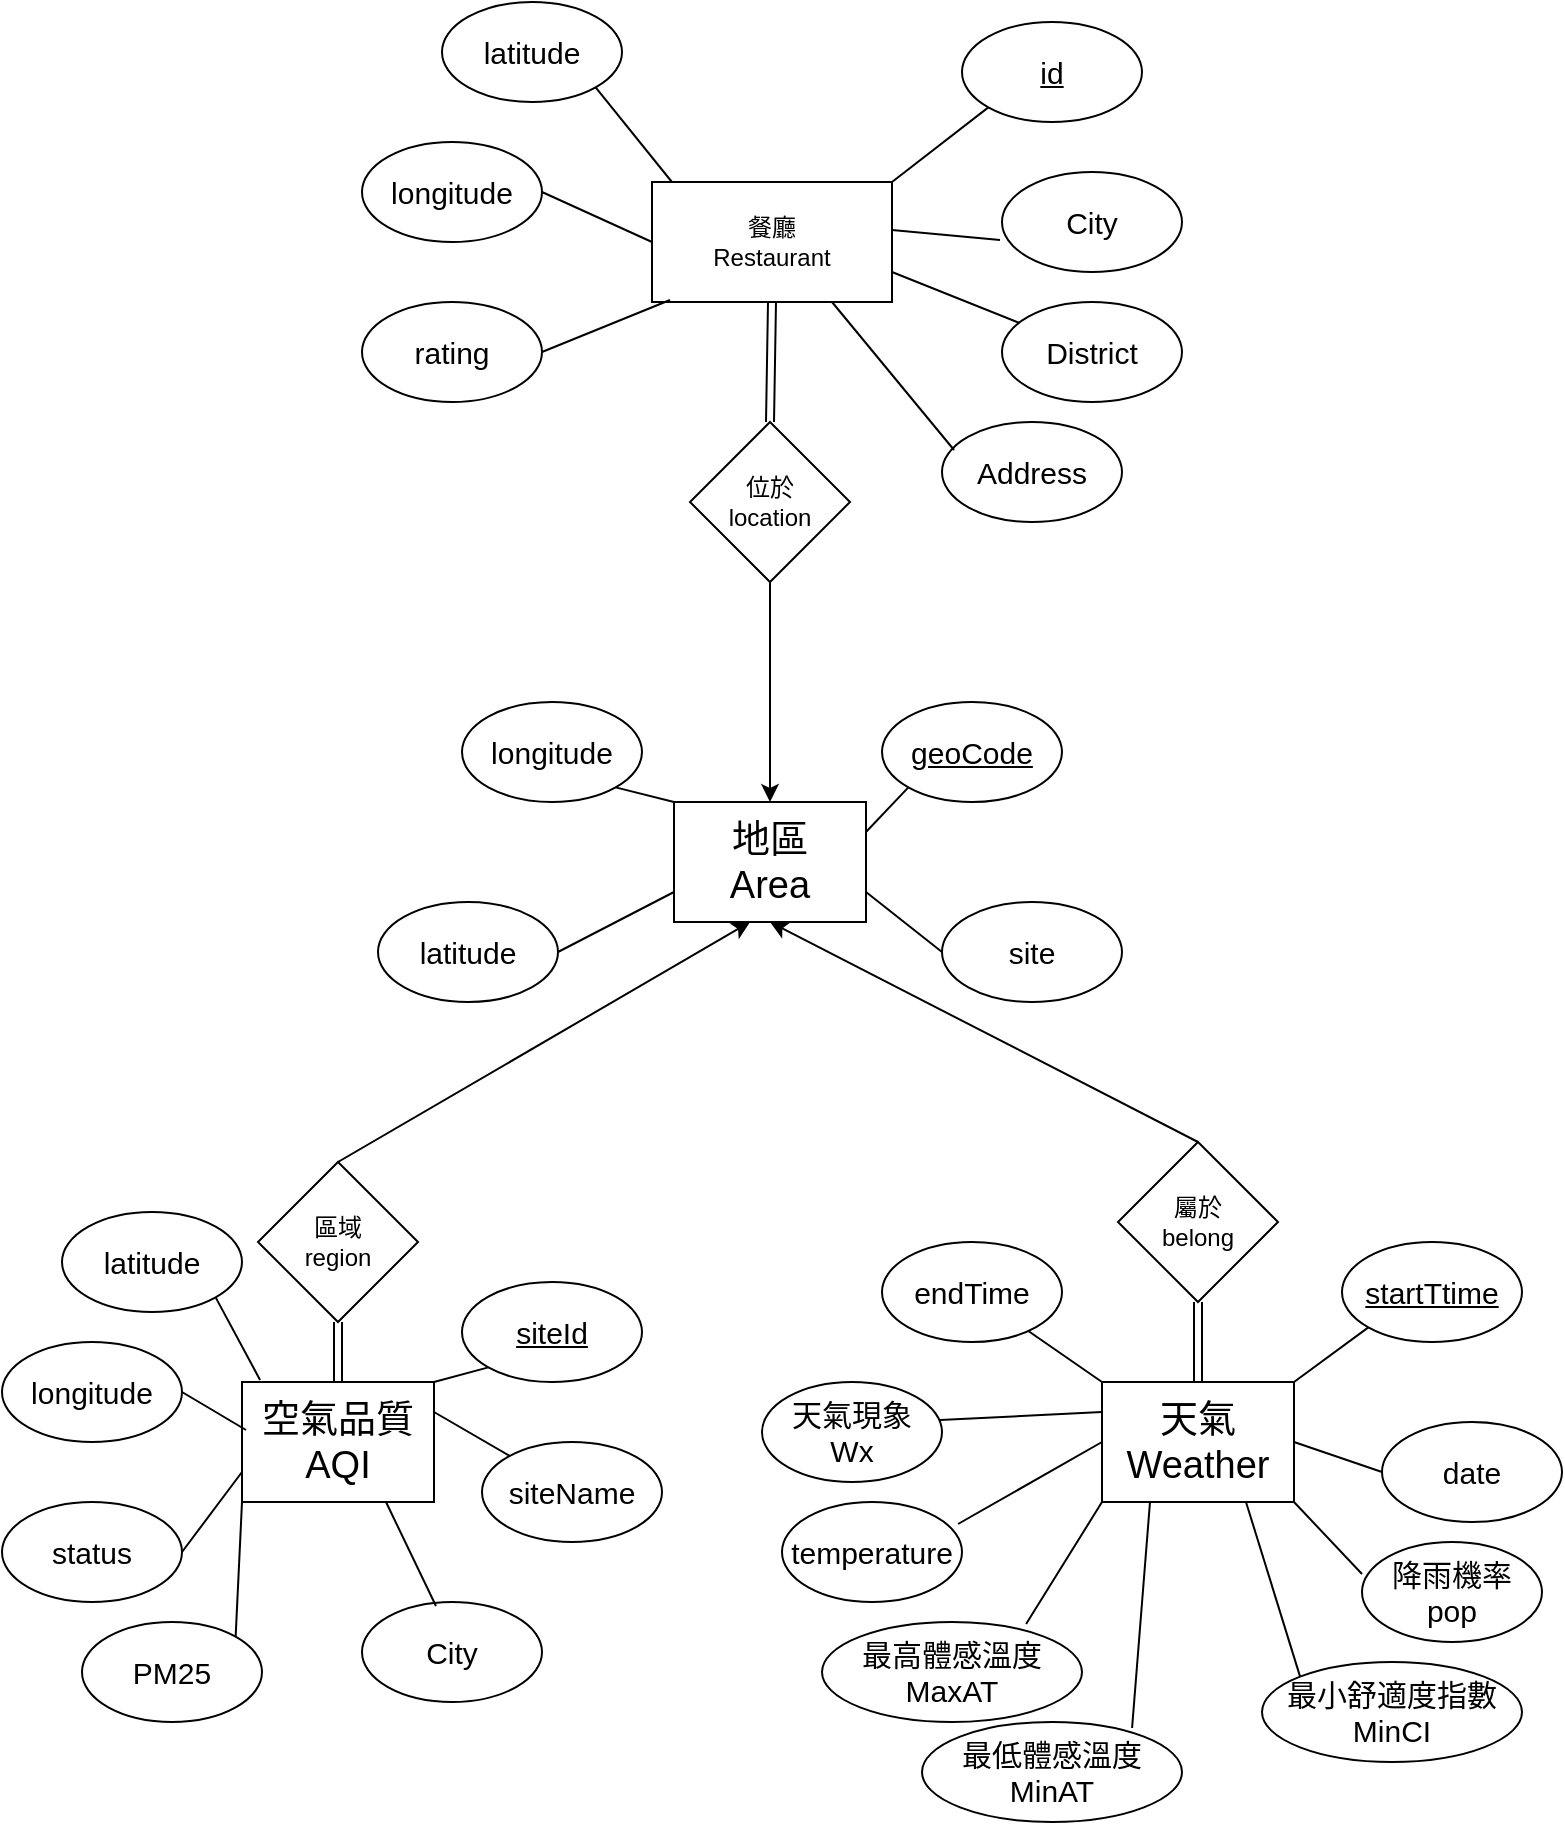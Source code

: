 <mxfile version="13.9.9" type="github"><diagram id="1id13Hlo0LUYdl84jNpW" name="Page-1"><mxGraphModel dx="1422" dy="794" grid="1" gridSize="10" guides="1" tooltips="1" connect="1" arrows="1" fold="1" page="1" pageScale="1" pageWidth="827" pageHeight="1169" math="0" shadow="0"><root><mxCell id="0"/><mxCell id="1" parent="0"/><mxCell id="9KsozdBD5rHiE_QyWyAq-3" value="&lt;font style=&quot;font-size: 19px&quot;&gt;地區&lt;br&gt;Area&lt;/font&gt;" style="rounded=0;whiteSpace=wrap;html=1;" vertex="1" parent="1"><mxGeometry x="376" y="450" width="96" height="60" as="geometry"/></mxCell><mxCell id="9KsozdBD5rHiE_QyWyAq-4" value="&lt;u&gt;&lt;font style=&quot;font-size: 15px&quot;&gt;geoCode&lt;/font&gt;&lt;/u&gt;" style="ellipse;whiteSpace=wrap;html=1;" vertex="1" parent="1"><mxGeometry x="480" y="400" width="90" height="50" as="geometry"/></mxCell><mxCell id="9KsozdBD5rHiE_QyWyAq-5" value="&lt;font style=&quot;font-size: 15px&quot;&gt;site&lt;/font&gt;" style="ellipse;whiteSpace=wrap;html=1;" vertex="1" parent="1"><mxGeometry x="510" y="500" width="90" height="50" as="geometry"/></mxCell><mxCell id="9KsozdBD5rHiE_QyWyAq-6" value="&lt;font style=&quot;font-size: 15px&quot;&gt;latitude&lt;/font&gt;" style="ellipse;whiteSpace=wrap;html=1;" vertex="1" parent="1"><mxGeometry x="228" y="500" width="90" height="50" as="geometry"/></mxCell><mxCell id="9KsozdBD5rHiE_QyWyAq-7" value="&lt;font style=&quot;font-size: 15px&quot;&gt;longitude&lt;/font&gt;" style="ellipse;whiteSpace=wrap;html=1;" vertex="1" parent="1"><mxGeometry x="270" y="400" width="90" height="50" as="geometry"/></mxCell><mxCell id="9KsozdBD5rHiE_QyWyAq-8" value="屬於&lt;br&gt;belong" style="rhombus;whiteSpace=wrap;html=1;" vertex="1" parent="1"><mxGeometry x="598" y="620" width="80" height="80" as="geometry"/></mxCell><mxCell id="9KsozdBD5rHiE_QyWyAq-9" value="&lt;font style=&quot;font-size: 19px&quot;&gt;天氣&lt;br&gt;Weather&lt;br&gt;&lt;/font&gt;" style="rounded=0;whiteSpace=wrap;html=1;" vertex="1" parent="1"><mxGeometry x="590" y="740" width="96" height="60" as="geometry"/></mxCell><mxCell id="9KsozdBD5rHiE_QyWyAq-10" value="&lt;span style=&quot;font-size: 15px&quot;&gt;&lt;u&gt;startTtime&lt;/u&gt;&lt;/span&gt;" style="ellipse;whiteSpace=wrap;html=1;" vertex="1" parent="1"><mxGeometry x="710" y="670" width="90" height="50" as="geometry"/></mxCell><mxCell id="9KsozdBD5rHiE_QyWyAq-11" value="&lt;font style=&quot;font-size: 15px&quot;&gt;date&lt;/font&gt;" style="ellipse;whiteSpace=wrap;html=1;" vertex="1" parent="1"><mxGeometry x="730" y="760" width="90" height="50" as="geometry"/></mxCell><mxCell id="9KsozdBD5rHiE_QyWyAq-12" value="&lt;font style=&quot;font-size: 15px&quot;&gt;endTime&lt;/font&gt;" style="ellipse;whiteSpace=wrap;html=1;" vertex="1" parent="1"><mxGeometry x="480" y="670" width="90" height="50" as="geometry"/></mxCell><mxCell id="9KsozdBD5rHiE_QyWyAq-13" value="&lt;font style=&quot;font-size: 15px&quot;&gt;天氣現象&lt;br&gt;Wx&lt;/font&gt;" style="ellipse;whiteSpace=wrap;html=1;" vertex="1" parent="1"><mxGeometry x="420" y="740" width="90" height="50" as="geometry"/></mxCell><mxCell id="9KsozdBD5rHiE_QyWyAq-14" value="&lt;font style=&quot;font-size: 15px&quot;&gt;降雨機率&lt;br&gt;pop&lt;br&gt;&lt;/font&gt;" style="ellipse;whiteSpace=wrap;html=1;" vertex="1" parent="1"><mxGeometry x="720" y="820" width="90" height="50" as="geometry"/></mxCell><mxCell id="9KsozdBD5rHiE_QyWyAq-15" value="&lt;font style=&quot;font-size: 15px&quot;&gt;temperature&lt;/font&gt;" style="ellipse;whiteSpace=wrap;html=1;" vertex="1" parent="1"><mxGeometry x="430" y="800" width="90" height="50" as="geometry"/></mxCell><mxCell id="9KsozdBD5rHiE_QyWyAq-16" value="&lt;font style=&quot;font-size: 15px&quot;&gt;最小舒適度指數&lt;br&gt;MinCI&lt;/font&gt;" style="ellipse;whiteSpace=wrap;html=1;" vertex="1" parent="1"><mxGeometry x="670" y="880" width="130" height="50" as="geometry"/></mxCell><mxCell id="9KsozdBD5rHiE_QyWyAq-17" value="&lt;font style=&quot;font-size: 15px&quot;&gt;最高體感溫度&lt;br&gt;MaxAT&lt;/font&gt;" style="ellipse;whiteSpace=wrap;html=1;" vertex="1" parent="1"><mxGeometry x="450" y="860" width="130" height="50" as="geometry"/></mxCell><mxCell id="9KsozdBD5rHiE_QyWyAq-18" value="&lt;font style=&quot;font-size: 15px&quot;&gt;最低體感溫度&lt;br&gt;MinAT&lt;/font&gt;" style="ellipse;whiteSpace=wrap;html=1;" vertex="1" parent="1"><mxGeometry x="500" y="910" width="130" height="50" as="geometry"/></mxCell><mxCell id="9KsozdBD5rHiE_QyWyAq-21" value="" style="endArrow=classic;html=1;exitX=0.5;exitY=0;exitDx=0;exitDy=0;entryX=0.5;entryY=1;entryDx=0;entryDy=0;" edge="1" parent="1" source="9KsozdBD5rHiE_QyWyAq-8" target="9KsozdBD5rHiE_QyWyAq-3"><mxGeometry width="50" height="50" relative="1" as="geometry"><mxPoint x="401" y="560" as="sourcePoint"/><mxPoint x="451" y="510" as="targetPoint"/></mxGeometry></mxCell><mxCell id="9KsozdBD5rHiE_QyWyAq-26" value="" style="shape=link;html=1;exitX=0.5;exitY=0;exitDx=0;exitDy=0;" edge="1" parent="1" source="9KsozdBD5rHiE_QyWyAq-9"><mxGeometry width="100" relative="1" as="geometry"><mxPoint x="540" y="660" as="sourcePoint"/><mxPoint x="638" y="700" as="targetPoint"/></mxGeometry></mxCell><mxCell id="9KsozdBD5rHiE_QyWyAq-27" value="" style="endArrow=none;html=1;entryX=1;entryY=0;entryDx=0;entryDy=0;exitX=0;exitY=1;exitDx=0;exitDy=0;" edge="1" parent="1" source="9KsozdBD5rHiE_QyWyAq-10" target="9KsozdBD5rHiE_QyWyAq-9"><mxGeometry width="50" height="50" relative="1" as="geometry"><mxPoint x="630" y="670" as="sourcePoint"/><mxPoint x="680" y="620" as="targetPoint"/></mxGeometry></mxCell><mxCell id="9KsozdBD5rHiE_QyWyAq-28" value="" style="endArrow=none;html=1;entryX=0;entryY=0;entryDx=0;entryDy=0;" edge="1" parent="1" source="9KsozdBD5rHiE_QyWyAq-12" target="9KsozdBD5rHiE_QyWyAq-9"><mxGeometry width="50" height="50" relative="1" as="geometry"><mxPoint x="630" y="670" as="sourcePoint"/><mxPoint x="680" y="620" as="targetPoint"/></mxGeometry></mxCell><mxCell id="9KsozdBD5rHiE_QyWyAq-29" value="" style="endArrow=none;html=1;entryX=1;entryY=0.5;entryDx=0;entryDy=0;exitX=0;exitY=0.5;exitDx=0;exitDy=0;" edge="1" parent="1" source="9KsozdBD5rHiE_QyWyAq-11" target="9KsozdBD5rHiE_QyWyAq-9"><mxGeometry width="50" height="50" relative="1" as="geometry"><mxPoint x="630" y="670" as="sourcePoint"/><mxPoint x="680" y="620" as="targetPoint"/></mxGeometry></mxCell><mxCell id="9KsozdBD5rHiE_QyWyAq-30" value="" style="endArrow=none;html=1;entryX=1;entryY=0.75;entryDx=0;entryDy=0;exitX=0;exitY=0.5;exitDx=0;exitDy=0;" edge="1" parent="1" source="9KsozdBD5rHiE_QyWyAq-5" target="9KsozdBD5rHiE_QyWyAq-3"><mxGeometry width="50" height="50" relative="1" as="geometry"><mxPoint x="520" y="544" as="sourcePoint"/><mxPoint x="460" y="640" as="targetPoint"/></mxGeometry></mxCell><mxCell id="9KsozdBD5rHiE_QyWyAq-31" value="" style="endArrow=none;html=1;entryX=0;entryY=0.25;entryDx=0;entryDy=0;exitX=0.989;exitY=0.38;exitDx=0;exitDy=0;exitPerimeter=0;" edge="1" parent="1" source="9KsozdBD5rHiE_QyWyAq-13" target="9KsozdBD5rHiE_QyWyAq-9"><mxGeometry width="50" height="50" relative="1" as="geometry"><mxPoint x="630" y="670" as="sourcePoint"/><mxPoint x="680" y="620" as="targetPoint"/></mxGeometry></mxCell><mxCell id="9KsozdBD5rHiE_QyWyAq-32" value="" style="endArrow=none;html=1;entryX=0;entryY=0.5;entryDx=0;entryDy=0;exitX=0.978;exitY=0.22;exitDx=0;exitDy=0;exitPerimeter=0;" edge="1" parent="1" source="9KsozdBD5rHiE_QyWyAq-15" target="9KsozdBD5rHiE_QyWyAq-9"><mxGeometry width="50" height="50" relative="1" as="geometry"><mxPoint x="630" y="670" as="sourcePoint"/><mxPoint x="680" y="620" as="targetPoint"/></mxGeometry></mxCell><mxCell id="9KsozdBD5rHiE_QyWyAq-33" value="" style="endArrow=none;html=1;entryX=0;entryY=1;entryDx=0;entryDy=0;exitX=0.785;exitY=0.02;exitDx=0;exitDy=0;exitPerimeter=0;" edge="1" parent="1" source="9KsozdBD5rHiE_QyWyAq-17" target="9KsozdBD5rHiE_QyWyAq-9"><mxGeometry width="50" height="50" relative="1" as="geometry"><mxPoint x="630" y="670" as="sourcePoint"/><mxPoint x="680" y="620" as="targetPoint"/></mxGeometry></mxCell><mxCell id="9KsozdBD5rHiE_QyWyAq-34" value="" style="endArrow=none;html=1;entryX=0.25;entryY=1;entryDx=0;entryDy=0;exitX=0.808;exitY=0.06;exitDx=0;exitDy=0;exitPerimeter=0;" edge="1" parent="1" source="9KsozdBD5rHiE_QyWyAq-18" target="9KsozdBD5rHiE_QyWyAq-9"><mxGeometry width="50" height="50" relative="1" as="geometry"><mxPoint x="630" y="670" as="sourcePoint"/><mxPoint x="680" y="620" as="targetPoint"/></mxGeometry></mxCell><mxCell id="9KsozdBD5rHiE_QyWyAq-35" value="" style="endArrow=none;html=1;entryX=0.75;entryY=1;entryDx=0;entryDy=0;exitX=0;exitY=0;exitDx=0;exitDy=0;" edge="1" parent="1" source="9KsozdBD5rHiE_QyWyAq-16" target="9KsozdBD5rHiE_QyWyAq-9"><mxGeometry width="50" height="50" relative="1" as="geometry"><mxPoint x="630" y="670" as="sourcePoint"/><mxPoint x="680" y="620" as="targetPoint"/></mxGeometry></mxCell><mxCell id="9KsozdBD5rHiE_QyWyAq-36" value="" style="endArrow=none;html=1;entryX=1;entryY=1;entryDx=0;entryDy=0;exitX=0;exitY=0.32;exitDx=0;exitDy=0;exitPerimeter=0;" edge="1" parent="1" source="9KsozdBD5rHiE_QyWyAq-14" target="9KsozdBD5rHiE_QyWyAq-9"><mxGeometry width="50" height="50" relative="1" as="geometry"><mxPoint x="630" y="670" as="sourcePoint"/><mxPoint x="680" y="620" as="targetPoint"/></mxGeometry></mxCell><mxCell id="9KsozdBD5rHiE_QyWyAq-39" value="" style="endArrow=none;html=1;entryX=1;entryY=0.25;entryDx=0;entryDy=0;exitX=0;exitY=1;exitDx=0;exitDy=0;" edge="1" parent="1" source="9KsozdBD5rHiE_QyWyAq-4" target="9KsozdBD5rHiE_QyWyAq-3"><mxGeometry width="50" height="50" relative="1" as="geometry"><mxPoint x="410" y="690" as="sourcePoint"/><mxPoint x="460" y="640" as="targetPoint"/></mxGeometry></mxCell><mxCell id="9KsozdBD5rHiE_QyWyAq-40" value="" style="endArrow=none;html=1;entryX=1;entryY=1;entryDx=0;entryDy=0;exitX=0;exitY=0;exitDx=0;exitDy=0;" edge="1" parent="1" source="9KsozdBD5rHiE_QyWyAq-3" target="9KsozdBD5rHiE_QyWyAq-7"><mxGeometry width="50" height="50" relative="1" as="geometry"><mxPoint x="410" y="690" as="sourcePoint"/><mxPoint x="460" y="640" as="targetPoint"/></mxGeometry></mxCell><mxCell id="9KsozdBD5rHiE_QyWyAq-41" value="" style="endArrow=none;html=1;entryX=1;entryY=0.5;entryDx=0;entryDy=0;exitX=0;exitY=0.75;exitDx=0;exitDy=0;" edge="1" parent="1" source="9KsozdBD5rHiE_QyWyAq-3" target="9KsozdBD5rHiE_QyWyAq-6"><mxGeometry width="50" height="50" relative="1" as="geometry"><mxPoint x="370" y="500" as="sourcePoint"/><mxPoint x="460" y="640" as="targetPoint"/></mxGeometry></mxCell><mxCell id="9KsozdBD5rHiE_QyWyAq-42" value="餐廳&lt;br&gt;Restaurant" style="rounded=0;whiteSpace=wrap;html=1;" vertex="1" parent="1"><mxGeometry x="365" y="140" width="120" height="60" as="geometry"/></mxCell><mxCell id="9KsozdBD5rHiE_QyWyAq-44" value="&lt;span style=&quot;font-size: 15px&quot;&gt;&lt;u&gt;id&lt;/u&gt;&lt;/span&gt;" style="ellipse;whiteSpace=wrap;html=1;" vertex="1" parent="1"><mxGeometry x="520" y="60" width="90" height="50" as="geometry"/></mxCell><mxCell id="9KsozdBD5rHiE_QyWyAq-45" value="&lt;font style=&quot;font-size: 15px&quot;&gt;City&lt;/font&gt;" style="ellipse;whiteSpace=wrap;html=1;" vertex="1" parent="1"><mxGeometry x="540" y="135" width="90" height="50" as="geometry"/></mxCell><mxCell id="9KsozdBD5rHiE_QyWyAq-46" value="&lt;font style=&quot;font-size: 15px&quot;&gt;District&lt;/font&gt;" style="ellipse;whiteSpace=wrap;html=1;" vertex="1" parent="1"><mxGeometry x="540" y="200" width="90" height="50" as="geometry"/></mxCell><mxCell id="9KsozdBD5rHiE_QyWyAq-48" value="&lt;font style=&quot;font-size: 15px&quot;&gt;longitude&lt;/font&gt;" style="ellipse;whiteSpace=wrap;html=1;" vertex="1" parent="1"><mxGeometry x="220" y="120" width="90" height="50" as="geometry"/></mxCell><mxCell id="9KsozdBD5rHiE_QyWyAq-49" value="&lt;font style=&quot;font-size: 15px&quot;&gt;latitude&lt;/font&gt;" style="ellipse;whiteSpace=wrap;html=1;" vertex="1" parent="1"><mxGeometry x="260" y="50" width="90" height="50" as="geometry"/></mxCell><mxCell id="9KsozdBD5rHiE_QyWyAq-50" value="&lt;font style=&quot;font-size: 15px&quot;&gt;Address&lt;/font&gt;" style="ellipse;whiteSpace=wrap;html=1;" vertex="1" parent="1"><mxGeometry x="510" y="260" width="90" height="50" as="geometry"/></mxCell><mxCell id="9KsozdBD5rHiE_QyWyAq-51" value="&lt;font style=&quot;font-size: 15px&quot;&gt;rating&lt;/font&gt;" style="ellipse;whiteSpace=wrap;html=1;" vertex="1" parent="1"><mxGeometry x="220" y="200" width="90" height="50" as="geometry"/></mxCell><mxCell id="9KsozdBD5rHiE_QyWyAq-54" style="edgeStyle=orthogonalEdgeStyle;rounded=0;orthogonalLoop=1;jettySize=auto;html=1;exitX=0.5;exitY=1;exitDx=0;exitDy=0;entryX=0.5;entryY=0;entryDx=0;entryDy=0;" edge="1" parent="1" source="9KsozdBD5rHiE_QyWyAq-52" target="9KsozdBD5rHiE_QyWyAq-3"><mxGeometry relative="1" as="geometry"/></mxCell><mxCell id="9KsozdBD5rHiE_QyWyAq-52" value="位於&lt;br&gt;location" style="rhombus;whiteSpace=wrap;html=1;" vertex="1" parent="1"><mxGeometry x="384" y="260" width="80" height="80" as="geometry"/></mxCell><mxCell id="9KsozdBD5rHiE_QyWyAq-55" value="" style="shape=link;html=1;entryX=0.5;entryY=0;entryDx=0;entryDy=0;exitX=0.5;exitY=1;exitDx=0;exitDy=0;" edge="1" parent="1" source="9KsozdBD5rHiE_QyWyAq-42" target="9KsozdBD5rHiE_QyWyAq-52"><mxGeometry width="100" relative="1" as="geometry"><mxPoint x="320" y="440" as="sourcePoint"/><mxPoint x="420" y="440" as="targetPoint"/></mxGeometry></mxCell><mxCell id="9KsozdBD5rHiE_QyWyAq-56" value="" style="endArrow=none;html=1;entryX=0.75;entryY=1;entryDx=0;entryDy=0;exitX=0.067;exitY=0.28;exitDx=0;exitDy=0;exitPerimeter=0;" edge="1" parent="1" source="9KsozdBD5rHiE_QyWyAq-50" target="9KsozdBD5rHiE_QyWyAq-42"><mxGeometry width="50" height="50" relative="1" as="geometry"><mxPoint x="350" y="360" as="sourcePoint"/><mxPoint x="400" y="310" as="targetPoint"/></mxGeometry></mxCell><mxCell id="9KsozdBD5rHiE_QyWyAq-57" value="" style="endArrow=none;html=1;entryX=1;entryY=0.75;entryDx=0;entryDy=0;" edge="1" parent="1" source="9KsozdBD5rHiE_QyWyAq-46" target="9KsozdBD5rHiE_QyWyAq-42"><mxGeometry width="50" height="50" relative="1" as="geometry"><mxPoint x="350" y="360" as="sourcePoint"/><mxPoint x="400" y="310" as="targetPoint"/></mxGeometry></mxCell><mxCell id="9KsozdBD5rHiE_QyWyAq-58" value="" style="endArrow=none;html=1;entryX=1;entryY=0.4;entryDx=0;entryDy=0;entryPerimeter=0;exitX=-0.011;exitY=0.68;exitDx=0;exitDy=0;exitPerimeter=0;" edge="1" parent="1" source="9KsozdBD5rHiE_QyWyAq-45" target="9KsozdBD5rHiE_QyWyAq-42"><mxGeometry width="50" height="50" relative="1" as="geometry"><mxPoint x="350" y="360" as="sourcePoint"/><mxPoint x="400" y="310" as="targetPoint"/></mxGeometry></mxCell><mxCell id="9KsozdBD5rHiE_QyWyAq-59" value="" style="endArrow=none;html=1;entryX=1;entryY=0;entryDx=0;entryDy=0;exitX=0;exitY=1;exitDx=0;exitDy=0;" edge="1" parent="1" source="9KsozdBD5rHiE_QyWyAq-44" target="9KsozdBD5rHiE_QyWyAq-42"><mxGeometry width="50" height="50" relative="1" as="geometry"><mxPoint x="350" y="360" as="sourcePoint"/><mxPoint x="400" y="310" as="targetPoint"/></mxGeometry></mxCell><mxCell id="9KsozdBD5rHiE_QyWyAq-60" value="" style="endArrow=none;html=1;entryX=0.083;entryY=0;entryDx=0;entryDy=0;entryPerimeter=0;exitX=1;exitY=1;exitDx=0;exitDy=0;" edge="1" parent="1" source="9KsozdBD5rHiE_QyWyAq-49" target="9KsozdBD5rHiE_QyWyAq-42"><mxGeometry width="50" height="50" relative="1" as="geometry"><mxPoint x="350" y="360" as="sourcePoint"/><mxPoint x="400" y="310" as="targetPoint"/></mxGeometry></mxCell><mxCell id="9KsozdBD5rHiE_QyWyAq-61" value="" style="endArrow=none;html=1;entryX=0;entryY=0.5;entryDx=0;entryDy=0;exitX=1;exitY=0.5;exitDx=0;exitDy=0;" edge="1" parent="1" source="9KsozdBD5rHiE_QyWyAq-48" target="9KsozdBD5rHiE_QyWyAq-42"><mxGeometry width="50" height="50" relative="1" as="geometry"><mxPoint x="350" y="360" as="sourcePoint"/><mxPoint x="400" y="310" as="targetPoint"/></mxGeometry></mxCell><mxCell id="9KsozdBD5rHiE_QyWyAq-62" value="" style="endArrow=none;html=1;entryX=0.075;entryY=0.983;entryDx=0;entryDy=0;entryPerimeter=0;exitX=1;exitY=0.5;exitDx=0;exitDy=0;" edge="1" parent="1" source="9KsozdBD5rHiE_QyWyAq-51" target="9KsozdBD5rHiE_QyWyAq-42"><mxGeometry width="50" height="50" relative="1" as="geometry"><mxPoint x="350" y="360" as="sourcePoint"/><mxPoint x="400" y="310" as="targetPoint"/></mxGeometry></mxCell><mxCell id="9KsozdBD5rHiE_QyWyAq-63" value="&lt;font style=&quot;font-size: 19px&quot;&gt;空氣品質&lt;br&gt;AQI&lt;br&gt;&lt;/font&gt;" style="rounded=0;whiteSpace=wrap;html=1;" vertex="1" parent="1"><mxGeometry x="160" y="740" width="96" height="60" as="geometry"/></mxCell><mxCell id="9KsozdBD5rHiE_QyWyAq-64" value="&lt;span style=&quot;font-size: 15px&quot;&gt;&lt;u&gt;siteId&lt;/u&gt;&lt;/span&gt;" style="ellipse;whiteSpace=wrap;html=1;" vertex="1" parent="1"><mxGeometry x="270" y="690" width="90" height="50" as="geometry"/></mxCell><mxCell id="9KsozdBD5rHiE_QyWyAq-65" value="&lt;font style=&quot;font-size: 15px&quot;&gt;siteName&lt;/font&gt;" style="ellipse;whiteSpace=wrap;html=1;" vertex="1" parent="1"><mxGeometry x="280" y="770" width="90" height="50" as="geometry"/></mxCell><mxCell id="9KsozdBD5rHiE_QyWyAq-66" value="&lt;font style=&quot;font-size: 15px&quot;&gt;City&lt;/font&gt;" style="ellipse;whiteSpace=wrap;html=1;" vertex="1" parent="1"><mxGeometry x="220" y="850" width="90" height="50" as="geometry"/></mxCell><mxCell id="9KsozdBD5rHiE_QyWyAq-67" value="&lt;font style=&quot;font-size: 15px&quot;&gt;longitude&lt;/font&gt;" style="ellipse;whiteSpace=wrap;html=1;" vertex="1" parent="1"><mxGeometry x="40" y="720" width="90" height="50" as="geometry"/></mxCell><mxCell id="9KsozdBD5rHiE_QyWyAq-68" value="&lt;font style=&quot;font-size: 15px&quot;&gt;latitude&lt;/font&gt;" style="ellipse;whiteSpace=wrap;html=1;" vertex="1" parent="1"><mxGeometry x="70" y="655" width="90" height="50" as="geometry"/></mxCell><mxCell id="9KsozdBD5rHiE_QyWyAq-69" value="&lt;font style=&quot;font-size: 15px&quot;&gt;status&lt;/font&gt;" style="ellipse;whiteSpace=wrap;html=1;" vertex="1" parent="1"><mxGeometry x="40" y="800" width="90" height="50" as="geometry"/></mxCell><mxCell id="9KsozdBD5rHiE_QyWyAq-70" value="&lt;font style=&quot;font-size: 15px&quot;&gt;PM25&lt;/font&gt;" style="ellipse;whiteSpace=wrap;html=1;" vertex="1" parent="1"><mxGeometry x="80" y="860" width="90" height="50" as="geometry"/></mxCell><mxCell id="9KsozdBD5rHiE_QyWyAq-71" value="區域&lt;br&gt;region" style="rhombus;whiteSpace=wrap;html=1;" vertex="1" parent="1"><mxGeometry x="168" y="630" width="80" height="80" as="geometry"/></mxCell><mxCell id="9KsozdBD5rHiE_QyWyAq-72" value="" style="shape=link;html=1;entryX=0.5;entryY=1;entryDx=0;entryDy=0;exitX=0.5;exitY=0;exitDx=0;exitDy=0;" edge="1" parent="1" source="9KsozdBD5rHiE_QyWyAq-63" target="9KsozdBD5rHiE_QyWyAq-71"><mxGeometry width="100" relative="1" as="geometry"><mxPoint x="350" y="530" as="sourcePoint"/><mxPoint x="450" y="530" as="targetPoint"/></mxGeometry></mxCell><mxCell id="9KsozdBD5rHiE_QyWyAq-74" value="" style="endArrow=classic;html=1;entryX=0.396;entryY=1;entryDx=0;entryDy=0;entryPerimeter=0;exitX=0.5;exitY=0;exitDx=0;exitDy=0;" edge="1" parent="1" source="9KsozdBD5rHiE_QyWyAq-71" target="9KsozdBD5rHiE_QyWyAq-3"><mxGeometry width="50" height="50" relative="1" as="geometry"><mxPoint x="390" y="530" as="sourcePoint"/><mxPoint x="440" y="480" as="targetPoint"/></mxGeometry></mxCell><mxCell id="9KsozdBD5rHiE_QyWyAq-75" value="" style="endArrow=none;html=1;exitX=0.094;exitY=-0.017;exitDx=0;exitDy=0;exitPerimeter=0;entryX=1;entryY=1;entryDx=0;entryDy=0;" edge="1" parent="1" source="9KsozdBD5rHiE_QyWyAq-63" target="9KsozdBD5rHiE_QyWyAq-68"><mxGeometry width="50" height="50" relative="1" as="geometry"><mxPoint x="380" y="650" as="sourcePoint"/><mxPoint x="430" y="600" as="targetPoint"/></mxGeometry></mxCell><mxCell id="9KsozdBD5rHiE_QyWyAq-76" value="" style="endArrow=none;html=1;exitX=0.021;exitY=0.4;exitDx=0;exitDy=0;exitPerimeter=0;entryX=1;entryY=0.5;entryDx=0;entryDy=0;" edge="1" parent="1" source="9KsozdBD5rHiE_QyWyAq-63" target="9KsozdBD5rHiE_QyWyAq-67"><mxGeometry width="50" height="50" relative="1" as="geometry"><mxPoint x="380" y="650" as="sourcePoint"/><mxPoint x="430" y="600" as="targetPoint"/></mxGeometry></mxCell><mxCell id="9KsozdBD5rHiE_QyWyAq-77" value="" style="endArrow=none;html=1;exitX=0;exitY=0.75;exitDx=0;exitDy=0;entryX=1;entryY=0.5;entryDx=0;entryDy=0;" edge="1" parent="1" source="9KsozdBD5rHiE_QyWyAq-63" target="9KsozdBD5rHiE_QyWyAq-69"><mxGeometry width="50" height="50" relative="1" as="geometry"><mxPoint x="380" y="650" as="sourcePoint"/><mxPoint x="430" y="600" as="targetPoint"/></mxGeometry></mxCell><mxCell id="9KsozdBD5rHiE_QyWyAq-78" value="" style="endArrow=none;html=1;exitX=0;exitY=1;exitDx=0;exitDy=0;entryX=1;entryY=0;entryDx=0;entryDy=0;" edge="1" parent="1" source="9KsozdBD5rHiE_QyWyAq-63" target="9KsozdBD5rHiE_QyWyAq-70"><mxGeometry width="50" height="50" relative="1" as="geometry"><mxPoint x="380" y="650" as="sourcePoint"/><mxPoint x="430" y="600" as="targetPoint"/></mxGeometry></mxCell><mxCell id="9KsozdBD5rHiE_QyWyAq-79" value="" style="endArrow=none;html=1;entryX=0.75;entryY=1;entryDx=0;entryDy=0;exitX=0.411;exitY=0.04;exitDx=0;exitDy=0;exitPerimeter=0;" edge="1" parent="1" source="9KsozdBD5rHiE_QyWyAq-66" target="9KsozdBD5rHiE_QyWyAq-63"><mxGeometry width="50" height="50" relative="1" as="geometry"><mxPoint x="380" y="650" as="sourcePoint"/><mxPoint x="430" y="600" as="targetPoint"/></mxGeometry></mxCell><mxCell id="9KsozdBD5rHiE_QyWyAq-80" value="" style="endArrow=none;html=1;exitX=1;exitY=0.25;exitDx=0;exitDy=0;" edge="1" parent="1" source="9KsozdBD5rHiE_QyWyAq-63" target="9KsozdBD5rHiE_QyWyAq-65"><mxGeometry width="50" height="50" relative="1" as="geometry"><mxPoint x="380" y="650" as="sourcePoint"/><mxPoint x="430" y="600" as="targetPoint"/></mxGeometry></mxCell><mxCell id="9KsozdBD5rHiE_QyWyAq-81" value="" style="endArrow=none;html=1;entryX=0;entryY=1;entryDx=0;entryDy=0;exitX=1;exitY=0;exitDx=0;exitDy=0;" edge="1" parent="1" source="9KsozdBD5rHiE_QyWyAq-63" target="9KsozdBD5rHiE_QyWyAq-64"><mxGeometry width="50" height="50" relative="1" as="geometry"><mxPoint x="380" y="650" as="sourcePoint"/><mxPoint x="430" y="600" as="targetPoint"/></mxGeometry></mxCell></root></mxGraphModel></diagram></mxfile>
